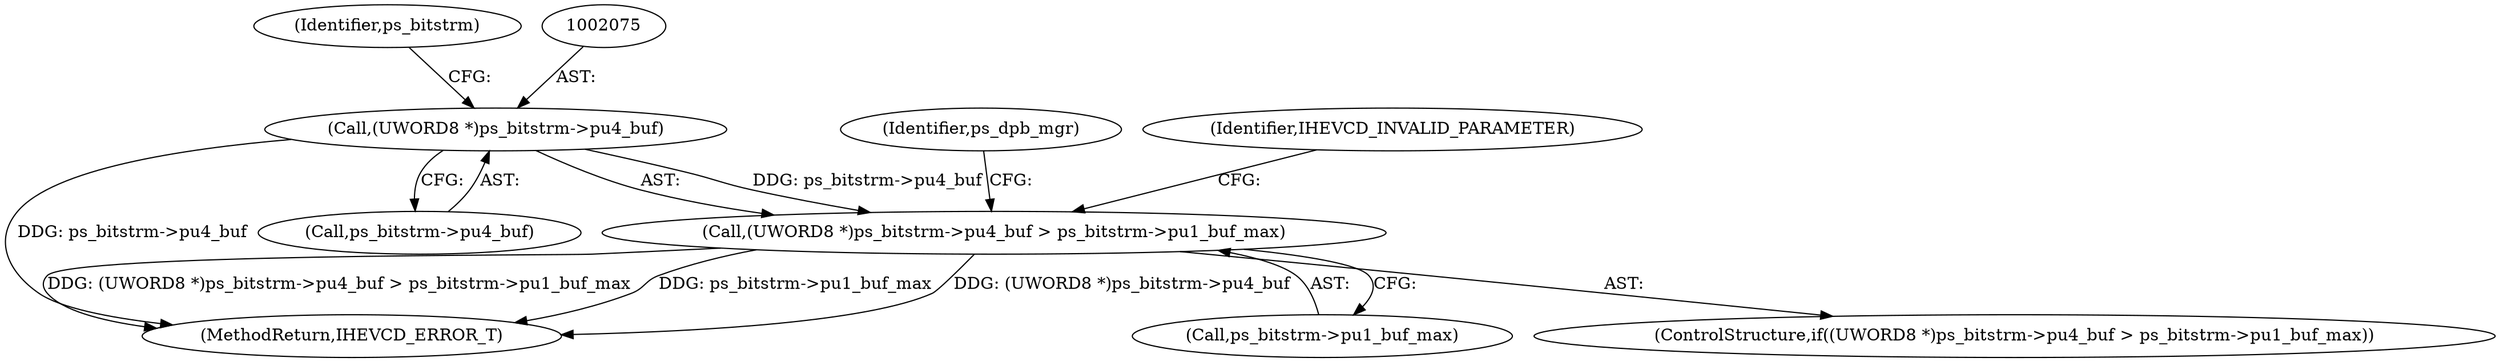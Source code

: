 digraph "0_Android_7c9be319a279654e55a6d757265f88c61a16a4d5@pointer" {
"1002073" [label="(Call,(UWORD8 *)ps_bitstrm->pu4_buf > ps_bitstrm->pu1_buf_max)"];
"1002074" [label="(Call,(UWORD8 *)ps_bitstrm->pu4_buf)"];
"1002079" [label="(Call,ps_bitstrm->pu1_buf_max)"];
"1002685" [label="(MethodReturn,IHEVCD_ERROR_T)"];
"1002072" [label="(ControlStructure,if((UWORD8 *)ps_bitstrm->pu4_buf > ps_bitstrm->pu1_buf_max))"];
"1002076" [label="(Call,ps_bitstrm->pu4_buf)"];
"1002080" [label="(Identifier,ps_bitstrm)"];
"1002073" [label="(Call,(UWORD8 *)ps_bitstrm->pu4_buf > ps_bitstrm->pu1_buf_max)"];
"1002087" [label="(Identifier,ps_dpb_mgr)"];
"1002074" [label="(Call,(UWORD8 *)ps_bitstrm->pu4_buf)"];
"1002083" [label="(Identifier,IHEVCD_INVALID_PARAMETER)"];
"1002073" -> "1002072"  [label="AST: "];
"1002073" -> "1002079"  [label="CFG: "];
"1002074" -> "1002073"  [label="AST: "];
"1002079" -> "1002073"  [label="AST: "];
"1002083" -> "1002073"  [label="CFG: "];
"1002087" -> "1002073"  [label="CFG: "];
"1002073" -> "1002685"  [label="DDG: (UWORD8 *)ps_bitstrm->pu4_buf > ps_bitstrm->pu1_buf_max"];
"1002073" -> "1002685"  [label="DDG: ps_bitstrm->pu1_buf_max"];
"1002073" -> "1002685"  [label="DDG: (UWORD8 *)ps_bitstrm->pu4_buf"];
"1002074" -> "1002073"  [label="DDG: ps_bitstrm->pu4_buf"];
"1002074" -> "1002076"  [label="CFG: "];
"1002075" -> "1002074"  [label="AST: "];
"1002076" -> "1002074"  [label="AST: "];
"1002080" -> "1002074"  [label="CFG: "];
"1002074" -> "1002685"  [label="DDG: ps_bitstrm->pu4_buf"];
}
